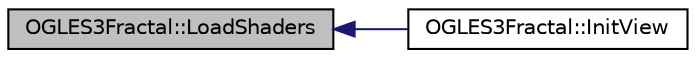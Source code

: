 digraph "OGLES3Fractal::LoadShaders"
{
  edge [fontname="Helvetica",fontsize="10",labelfontname="Helvetica",labelfontsize="10"];
  node [fontname="Helvetica",fontsize="10",shape=record];
  rankdir="LR";
  Node1 [label="OGLES3Fractal::LoadShaders",height=0.2,width=0.4,color="black", fillcolor="grey75", style="filled", fontcolor="black"];
  Node1 -> Node2 [dir="back",color="midnightblue",fontsize="10",style="solid",fontname="Helvetica"];
  Node2 [label="OGLES3Fractal::InitView",height=0.2,width=0.4,color="black", fillcolor="white", style="filled",URL="$class_o_g_l_e_s3_fractal.html#a2f8056dcdc3fd9c7c3ee80f105c4dfaa"];
}
